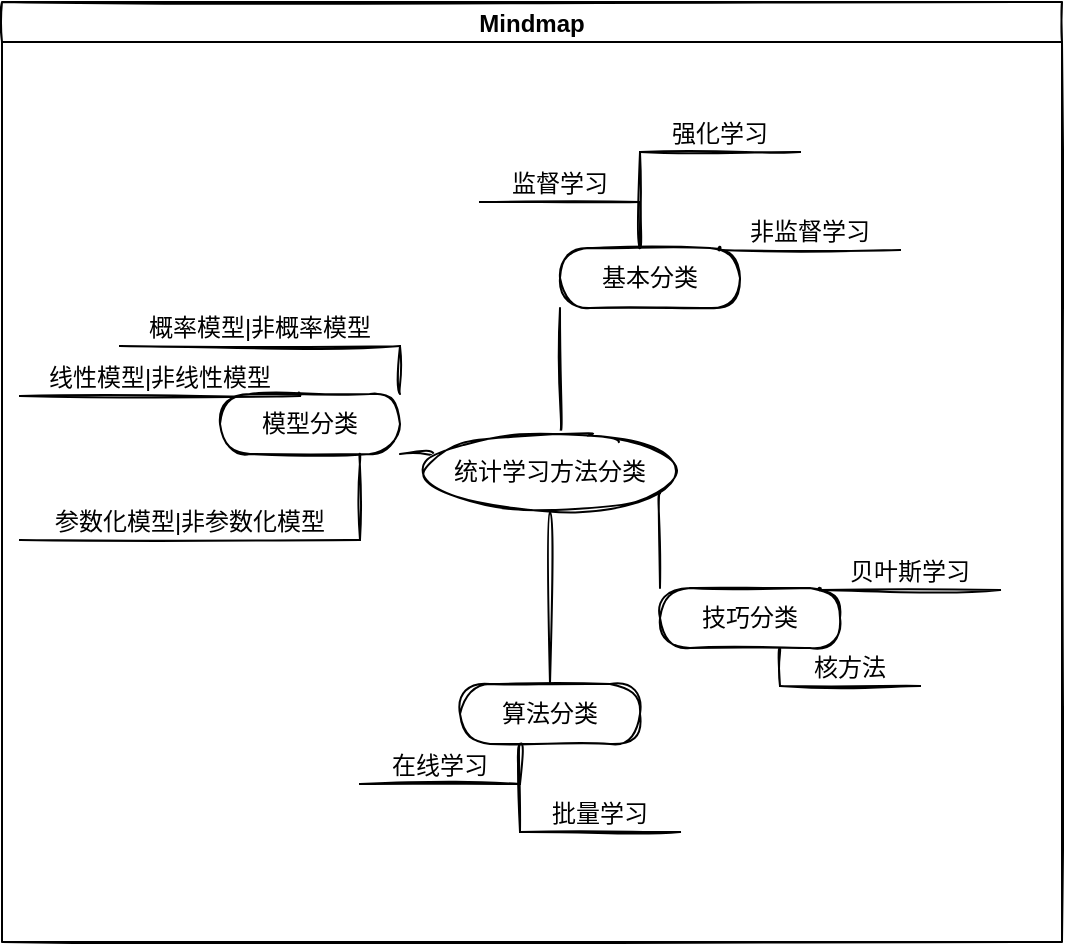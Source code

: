 <mxfile version="15.9.4" type="github">
  <diagram id="jQPR_bwrtm7TC7y7AMAF" name="第 1 页">
    <mxGraphModel dx="823" dy="1222" grid="1" gridSize="10" guides="1" tooltips="1" connect="1" arrows="1" fold="1" page="1" pageScale="1" pageWidth="827" pageHeight="1169" math="0" shadow="0">
      <root>
        <mxCell id="0" />
        <mxCell id="1" parent="0" />
        <mxCell id="iyJ31IsJtUmITWTH7De2-7" value="Mindmap" style="swimlane;startSize=20;horizontal=1;containerType=tree;sketch=1;" parent="1" vertex="1">
          <mxGeometry x="601" y="221" width="530" height="470" as="geometry" />
        </mxCell>
        <mxCell id="iyJ31IsJtUmITWTH7De2-8" value="" style="edgeStyle=orthogonalEdgeStyle;startArrow=none;endArrow=none;segment=10;curved=1;rounded=0;sketch=1;noEdgeStyle=1;orthogonal=1;" parent="iyJ31IsJtUmITWTH7De2-7" source="iyJ31IsJtUmITWTH7De2-12" target="iyJ31IsJtUmITWTH7De2-13" edge="1">
          <mxGeometry relative="1" as="geometry" />
        </mxCell>
        <mxCell id="iyJ31IsJtUmITWTH7De2-9" value="" style="edgeStyle=orthogonalEdgeStyle;startArrow=none;endArrow=none;segment=10;curved=1;rounded=0;sketch=1;noEdgeStyle=1;orthogonal=1;" parent="iyJ31IsJtUmITWTH7De2-7" source="iyJ31IsJtUmITWTH7De2-12" target="iyJ31IsJtUmITWTH7De2-14" edge="1">
          <mxGeometry relative="1" as="geometry" />
        </mxCell>
        <mxCell id="iyJ31IsJtUmITWTH7De2-10" value="" style="edgeStyle=orthogonalEdgeStyle;startArrow=none;endArrow=none;segment=10;curved=1;rounded=0;sketch=1;noEdgeStyle=1;orthogonal=1;" parent="iyJ31IsJtUmITWTH7De2-7" source="iyJ31IsJtUmITWTH7De2-12" target="iyJ31IsJtUmITWTH7De2-15" edge="1">
          <mxGeometry relative="1" as="geometry" />
        </mxCell>
        <mxCell id="iyJ31IsJtUmITWTH7De2-11" value="" style="edgeStyle=orthogonalEdgeStyle;startArrow=none;endArrow=none;segment=10;curved=1;rounded=0;sketch=1;noEdgeStyle=1;orthogonal=1;" parent="iyJ31IsJtUmITWTH7De2-7" source="iyJ31IsJtUmITWTH7De2-12" target="iyJ31IsJtUmITWTH7De2-16" edge="1">
          <mxGeometry relative="1" as="geometry" />
        </mxCell>
        <mxCell id="iyJ31IsJtUmITWTH7De2-12" value="统计学习方法分类" style="ellipse;whiteSpace=wrap;html=1;align=center;treeFolding=1;treeMoving=1;newEdgeStyle={&quot;edgeStyle&quot;:&quot;entityRelationEdgeStyle&quot;,&quot;startArrow&quot;:&quot;none&quot;,&quot;endArrow&quot;:&quot;none&quot;,&quot;segment&quot;:10,&quot;curved&quot;:1};sketch=1;" parent="iyJ31IsJtUmITWTH7De2-7" vertex="1">
          <mxGeometry x="209" y="215" width="130" height="40" as="geometry" />
        </mxCell>
        <mxCell id="iyJ31IsJtUmITWTH7De2-13" value="算法分类" style="whiteSpace=wrap;html=1;rounded=1;arcSize=50;align=center;verticalAlign=middle;strokeWidth=1;autosize=1;spacing=4;treeFolding=1;treeMoving=1;newEdgeStyle={&quot;edgeStyle&quot;:&quot;entityRelationEdgeStyle&quot;,&quot;startArrow&quot;:&quot;none&quot;,&quot;endArrow&quot;:&quot;none&quot;,&quot;segment&quot;:10,&quot;curved&quot;:1};sketch=1;" parent="iyJ31IsJtUmITWTH7De2-7" vertex="1">
          <mxGeometry x="229" y="341" width="90" height="30" as="geometry" />
        </mxCell>
        <mxCell id="iyJ31IsJtUmITWTH7De2-14" value="基本分类&lt;br&gt;" style="whiteSpace=wrap;html=1;rounded=1;arcSize=50;align=center;verticalAlign=middle;strokeWidth=1;autosize=1;spacing=4;treeFolding=1;treeMoving=1;newEdgeStyle={&quot;edgeStyle&quot;:&quot;entityRelationEdgeStyle&quot;,&quot;startArrow&quot;:&quot;none&quot;,&quot;endArrow&quot;:&quot;none&quot;,&quot;segment&quot;:10,&quot;curved&quot;:1};fontFamily=Helvetica;fontSize=12;fontColor=rgb(0, 0, 0);strokeColor=rgb(0, 0, 0);sketch=1;" parent="iyJ31IsJtUmITWTH7De2-7" vertex="1">
          <mxGeometry x="279" y="123" width="90" height="30" as="geometry" />
        </mxCell>
        <mxCell id="iyJ31IsJtUmITWTH7De2-15" value="模型分类" style="whiteSpace=wrap;html=1;rounded=1;arcSize=50;align=center;verticalAlign=middle;strokeWidth=1;autosize=1;spacing=4;treeFolding=1;treeMoving=1;newEdgeStyle={&quot;edgeStyle&quot;:&quot;entityRelationEdgeStyle&quot;,&quot;startArrow&quot;:&quot;none&quot;,&quot;endArrow&quot;:&quot;none&quot;,&quot;segment&quot;:10,&quot;curved&quot;:1};sketch=1;" parent="iyJ31IsJtUmITWTH7De2-7" vertex="1">
          <mxGeometry x="109" y="196" width="90" height="30" as="geometry" />
        </mxCell>
        <mxCell id="iyJ31IsJtUmITWTH7De2-16" value="技巧分类" style="whiteSpace=wrap;html=1;rounded=1;arcSize=50;align=center;verticalAlign=middle;strokeWidth=1;autosize=1;spacing=4;treeFolding=1;treeMoving=1;newEdgeStyle={&quot;edgeStyle&quot;:&quot;entityRelationEdgeStyle&quot;,&quot;startArrow&quot;:&quot;none&quot;,&quot;endArrow&quot;:&quot;none&quot;,&quot;segment&quot;:10,&quot;curved&quot;:1};fontFamily=Helvetica;fontSize=12;fontColor=rgb(0, 0, 0);strokeColor=rgb(0, 0, 0);sketch=1;" parent="iyJ31IsJtUmITWTH7De2-7" vertex="1">
          <mxGeometry x="329" y="293" width="90" height="30" as="geometry" />
        </mxCell>
        <mxCell id="iyJ31IsJtUmITWTH7De2-27" value="非监督学习" style="whiteSpace=wrap;html=1;shape=partialRectangle;top=0;left=0;bottom=1;right=0;points=[[0,1],[1,1]];fillColor=none;align=center;verticalAlign=bottom;routingCenterY=0.5;snapToPoint=1;recursiveResize=0;autosize=1;treeFolding=1;treeMoving=1;newEdgeStyle={&quot;edgeStyle&quot;:&quot;entityRelationEdgeStyle&quot;,&quot;startArrow&quot;:&quot;none&quot;,&quot;endArrow&quot;:&quot;none&quot;,&quot;segment&quot;:10,&quot;curved&quot;:1};sketch=1;" parent="iyJ31IsJtUmITWTH7De2-7" vertex="1">
          <mxGeometry x="359" y="104" width="90" height="20" as="geometry" />
        </mxCell>
        <mxCell id="iyJ31IsJtUmITWTH7De2-28" value="" style="edgeStyle=orthogonalEdgeStyle;startArrow=none;endArrow=none;segment=10;curved=1;rounded=0;sketch=1;noEdgeStyle=1;orthogonal=1;" parent="iyJ31IsJtUmITWTH7De2-7" source="iyJ31IsJtUmITWTH7De2-14" target="iyJ31IsJtUmITWTH7De2-27" edge="1">
          <mxGeometry relative="1" as="geometry">
            <mxPoint x="-581.927" y="-1924.174" as="sourcePoint" />
          </mxGeometry>
        </mxCell>
        <mxCell id="iyJ31IsJtUmITWTH7De2-29" value="概率模型|非概率模型" style="whiteSpace=wrap;html=1;shape=partialRectangle;top=0;left=0;bottom=1;right=0;points=[[0,1],[1,1]];fillColor=none;align=center;verticalAlign=bottom;routingCenterY=0.5;snapToPoint=1;recursiveResize=0;autosize=1;treeFolding=1;treeMoving=1;newEdgeStyle={&quot;edgeStyle&quot;:&quot;entityRelationEdgeStyle&quot;,&quot;startArrow&quot;:&quot;none&quot;,&quot;endArrow&quot;:&quot;none&quot;,&quot;segment&quot;:10,&quot;curved&quot;:1};sketch=1;" parent="iyJ31IsJtUmITWTH7De2-7" vertex="1">
          <mxGeometry x="59" y="152" width="140" height="20" as="geometry" />
        </mxCell>
        <mxCell id="iyJ31IsJtUmITWTH7De2-30" value="" style="edgeStyle=orthogonalEdgeStyle;startArrow=none;endArrow=none;segment=10;curved=1;rounded=0;sketch=1;noEdgeStyle=1;orthogonal=1;" parent="iyJ31IsJtUmITWTH7De2-7" source="iyJ31IsJtUmITWTH7De2-15" target="iyJ31IsJtUmITWTH7De2-29" edge="1">
          <mxGeometry relative="1" as="geometry">
            <mxPoint x="-1323.927" y="-1967.174" as="sourcePoint" />
          </mxGeometry>
        </mxCell>
        <mxCell id="iyJ31IsJtUmITWTH7De2-31" value="贝叶斯学习" style="whiteSpace=wrap;html=1;shape=partialRectangle;top=0;left=0;bottom=1;right=0;points=[[0,1],[1,1]];fillColor=none;align=center;verticalAlign=bottom;routingCenterY=0.5;snapToPoint=1;recursiveResize=0;autosize=1;treeFolding=1;treeMoving=1;newEdgeStyle={&quot;edgeStyle&quot;:&quot;entityRelationEdgeStyle&quot;,&quot;startArrow&quot;:&quot;none&quot;,&quot;endArrow&quot;:&quot;none&quot;,&quot;segment&quot;:10,&quot;curved&quot;:1};sketch=1;" parent="iyJ31IsJtUmITWTH7De2-7" vertex="1">
          <mxGeometry x="409" y="274" width="90" height="20" as="geometry" />
        </mxCell>
        <mxCell id="iyJ31IsJtUmITWTH7De2-32" value="" style="edgeStyle=orthogonalEdgeStyle;startArrow=none;endArrow=none;segment=10;curved=1;rounded=0;sketch=1;noEdgeStyle=1;orthogonal=1;" parent="iyJ31IsJtUmITWTH7De2-7" source="iyJ31IsJtUmITWTH7De2-16" target="iyJ31IsJtUmITWTH7De2-31" edge="1">
          <mxGeometry relative="1" as="geometry">
            <mxPoint x="-1323.927" y="-1924.174" as="sourcePoint" />
          </mxGeometry>
        </mxCell>
        <mxCell id="iyJ31IsJtUmITWTH7De2-34" value="在线学习" style="whiteSpace=wrap;html=1;shape=partialRectangle;top=0;left=0;bottom=1;right=0;points=[[0,1],[1,1]];fillColor=none;align=center;verticalAlign=bottom;routingCenterY=0.5;snapToPoint=1;recursiveResize=0;autosize=1;treeFolding=1;treeMoving=1;newEdgeStyle={&quot;edgeStyle&quot;:&quot;entityRelationEdgeStyle&quot;,&quot;startArrow&quot;:&quot;none&quot;,&quot;endArrow&quot;:&quot;none&quot;,&quot;segment&quot;:10,&quot;curved&quot;:1};sketch=1;" parent="iyJ31IsJtUmITWTH7De2-7" vertex="1">
          <mxGeometry x="179" y="371" width="80" height="20" as="geometry" />
        </mxCell>
        <mxCell id="iyJ31IsJtUmITWTH7De2-35" value="" style="edgeStyle=orthogonalEdgeStyle;startArrow=none;endArrow=none;segment=10;curved=1;rounded=0;sketch=1;noEdgeStyle=1;orthogonal=1;" parent="iyJ31IsJtUmITWTH7De2-7" source="iyJ31IsJtUmITWTH7De2-13" target="iyJ31IsJtUmITWTH7De2-34" edge="1">
          <mxGeometry relative="1" as="geometry">
            <mxPoint x="-1032.927" y="-1416.174" as="sourcePoint" />
          </mxGeometry>
        </mxCell>
        <mxCell id="iyJ31IsJtUmITWTH7De2-36" value="" style="edgeStyle=orthogonalEdgeStyle;startArrow=none;endArrow=none;segment=10;curved=1;rounded=0;sketch=1;noEdgeStyle=1;orthogonal=1;" parent="iyJ31IsJtUmITWTH7De2-7" source="iyJ31IsJtUmITWTH7De2-14" target="iyJ31IsJtUmITWTH7De2-37" edge="1">
          <mxGeometry relative="1" as="geometry">
            <mxPoint x="-756.685" y="-1695.174" as="sourcePoint" />
          </mxGeometry>
        </mxCell>
        <mxCell id="iyJ31IsJtUmITWTH7De2-37" value="监督学习" style="whiteSpace=wrap;html=1;shape=partialRectangle;top=0;left=0;bottom=1;right=0;points=[[0,1],[1,1]];fillColor=none;align=center;verticalAlign=bottom;routingCenterY=0.5;snapToPoint=1;recursiveResize=0;autosize=1;treeFolding=1;treeMoving=1;newEdgeStyle={&quot;edgeStyle&quot;:&quot;entityRelationEdgeStyle&quot;,&quot;startArrow&quot;:&quot;none&quot;,&quot;endArrow&quot;:&quot;none&quot;,&quot;segment&quot;:10,&quot;curved&quot;:1};sketch=1;" parent="iyJ31IsJtUmITWTH7De2-7" vertex="1">
          <mxGeometry x="239" y="80" width="80" height="20" as="geometry" />
        </mxCell>
        <mxCell id="iyJ31IsJtUmITWTH7De2-38" value="" style="edgeStyle=orthogonalEdgeStyle;startArrow=none;endArrow=none;segment=10;curved=1;rounded=0;sketch=1;noEdgeStyle=1;orthogonal=1;" parent="iyJ31IsJtUmITWTH7De2-7" source="iyJ31IsJtUmITWTH7De2-14" target="iyJ31IsJtUmITWTH7De2-39" edge="1">
          <mxGeometry relative="1" as="geometry">
            <mxPoint x="-755.978" y="-1695.174" as="sourcePoint" />
          </mxGeometry>
        </mxCell>
        <mxCell id="iyJ31IsJtUmITWTH7De2-39" value="强化学习" style="whiteSpace=wrap;html=1;shape=partialRectangle;top=0;left=0;bottom=1;right=0;points=[[0,1],[1,1]];fillColor=none;align=center;verticalAlign=bottom;routingCenterY=0.5;snapToPoint=1;recursiveResize=0;autosize=1;treeFolding=1;treeMoving=1;newEdgeStyle={&quot;edgeStyle&quot;:&quot;entityRelationEdgeStyle&quot;,&quot;startArrow&quot;:&quot;none&quot;,&quot;endArrow&quot;:&quot;none&quot;,&quot;segment&quot;:10,&quot;curved&quot;:1};sketch=1;" parent="iyJ31IsJtUmITWTH7De2-7" vertex="1">
          <mxGeometry x="319" y="55" width="80" height="20" as="geometry" />
        </mxCell>
        <mxCell id="iyJ31IsJtUmITWTH7De2-40" value="" style="edgeStyle=orthogonalEdgeStyle;startArrow=none;endArrow=none;segment=10;curved=1;rounded=0;sketch=1;noEdgeStyle=1;orthogonal=1;" parent="iyJ31IsJtUmITWTH7De2-7" source="iyJ31IsJtUmITWTH7De2-15" target="iyJ31IsJtUmITWTH7De2-41" edge="1">
          <mxGeometry relative="1" as="geometry">
            <mxPoint x="-872.927" y="-1708.174" as="sourcePoint" />
          </mxGeometry>
        </mxCell>
        <mxCell id="iyJ31IsJtUmITWTH7De2-41" value="线性模型|非线性模型" style="whiteSpace=wrap;html=1;shape=partialRectangle;top=0;left=0;bottom=1;right=0;points=[[0,1],[1,1]];fillColor=none;align=center;verticalAlign=bottom;routingCenterY=0.5;snapToPoint=1;recursiveResize=0;autosize=1;treeFolding=1;treeMoving=1;newEdgeStyle={&quot;edgeStyle&quot;:&quot;entityRelationEdgeStyle&quot;,&quot;startArrow&quot;:&quot;none&quot;,&quot;endArrow&quot;:&quot;none&quot;,&quot;segment&quot;:10,&quot;curved&quot;:1};sketch=1;" parent="iyJ31IsJtUmITWTH7De2-7" vertex="1">
          <mxGeometry x="9" y="177" width="140" height="20" as="geometry" />
        </mxCell>
        <mxCell id="iyJ31IsJtUmITWTH7De2-42" value="" style="edgeStyle=orthogonalEdgeStyle;startArrow=none;endArrow=none;segment=10;curved=1;rounded=0;sketch=1;noEdgeStyle=1;orthogonal=1;" parent="iyJ31IsJtUmITWTH7De2-7" source="iyJ31IsJtUmITWTH7De2-15" target="iyJ31IsJtUmITWTH7De2-43" edge="1">
          <mxGeometry relative="1" as="geometry">
            <mxPoint x="-866.177" y="-1708.174" as="sourcePoint" />
          </mxGeometry>
        </mxCell>
        <mxCell id="iyJ31IsJtUmITWTH7De2-43" value="参数化模型|非参数化模型" style="whiteSpace=wrap;html=1;shape=partialRectangle;top=0;left=0;bottom=1;right=0;points=[[0,1],[1,1]];fillColor=none;align=center;verticalAlign=bottom;routingCenterY=0.5;snapToPoint=1;recursiveResize=0;autosize=1;treeFolding=1;treeMoving=1;newEdgeStyle={&quot;edgeStyle&quot;:&quot;entityRelationEdgeStyle&quot;,&quot;startArrow&quot;:&quot;none&quot;,&quot;endArrow&quot;:&quot;none&quot;,&quot;segment&quot;:10,&quot;curved&quot;:1};sketch=1;" parent="iyJ31IsJtUmITWTH7De2-7" vertex="1">
          <mxGeometry x="9" y="249" width="170" height="20" as="geometry" />
        </mxCell>
        <mxCell id="iyJ31IsJtUmITWTH7De2-44" value="" style="edgeStyle=orthogonalEdgeStyle;startArrow=none;endArrow=none;segment=10;curved=1;rounded=0;sketch=1;noEdgeStyle=1;orthogonal=1;" parent="iyJ31IsJtUmITWTH7De2-7" source="iyJ31IsJtUmITWTH7De2-13" target="iyJ31IsJtUmITWTH7De2-45" edge="1">
          <mxGeometry relative="1" as="geometry">
            <mxPoint x="-852.927" y="-1868.174" as="sourcePoint" />
          </mxGeometry>
        </mxCell>
        <mxCell id="iyJ31IsJtUmITWTH7De2-45" value="批量学习" style="whiteSpace=wrap;html=1;shape=partialRectangle;top=0;left=0;bottom=1;right=0;points=[[0,1],[1,1]];fillColor=none;align=center;verticalAlign=bottom;routingCenterY=0.5;snapToPoint=1;recursiveResize=0;autosize=1;treeFolding=1;treeMoving=1;newEdgeStyle={&quot;edgeStyle&quot;:&quot;entityRelationEdgeStyle&quot;,&quot;startArrow&quot;:&quot;none&quot;,&quot;endArrow&quot;:&quot;none&quot;,&quot;segment&quot;:10,&quot;curved&quot;:1};sketch=1;" parent="iyJ31IsJtUmITWTH7De2-7" vertex="1">
          <mxGeometry x="259" y="395" width="80" height="20" as="geometry" />
        </mxCell>
        <mxCell id="iyJ31IsJtUmITWTH7De2-46" value="" style="edgeStyle=orthogonalEdgeStyle;startArrow=none;endArrow=none;segment=10;curved=1;rounded=0;sketch=1;noEdgeStyle=1;orthogonal=1;" parent="iyJ31IsJtUmITWTH7De2-7" source="iyJ31IsJtUmITWTH7De2-16" target="iyJ31IsJtUmITWTH7De2-47" edge="1">
          <mxGeometry relative="1" as="geometry">
            <mxPoint x="-668.338" y="-1795.174" as="sourcePoint" />
          </mxGeometry>
        </mxCell>
        <mxCell id="iyJ31IsJtUmITWTH7De2-47" value="核方法" style="whiteSpace=wrap;html=1;shape=partialRectangle;top=0;left=0;bottom=1;right=0;points=[[0,1],[1,1]];fillColor=none;align=center;verticalAlign=bottom;routingCenterY=0.5;snapToPoint=1;recursiveResize=0;autosize=1;treeFolding=1;treeMoving=1;newEdgeStyle={&quot;edgeStyle&quot;:&quot;entityRelationEdgeStyle&quot;,&quot;startArrow&quot;:&quot;none&quot;,&quot;endArrow&quot;:&quot;none&quot;,&quot;segment&quot;:10,&quot;curved&quot;:1};sketch=1;" parent="iyJ31IsJtUmITWTH7De2-7" vertex="1">
          <mxGeometry x="389" y="322" width="70" height="20" as="geometry" />
        </mxCell>
      </root>
    </mxGraphModel>
  </diagram>
</mxfile>
